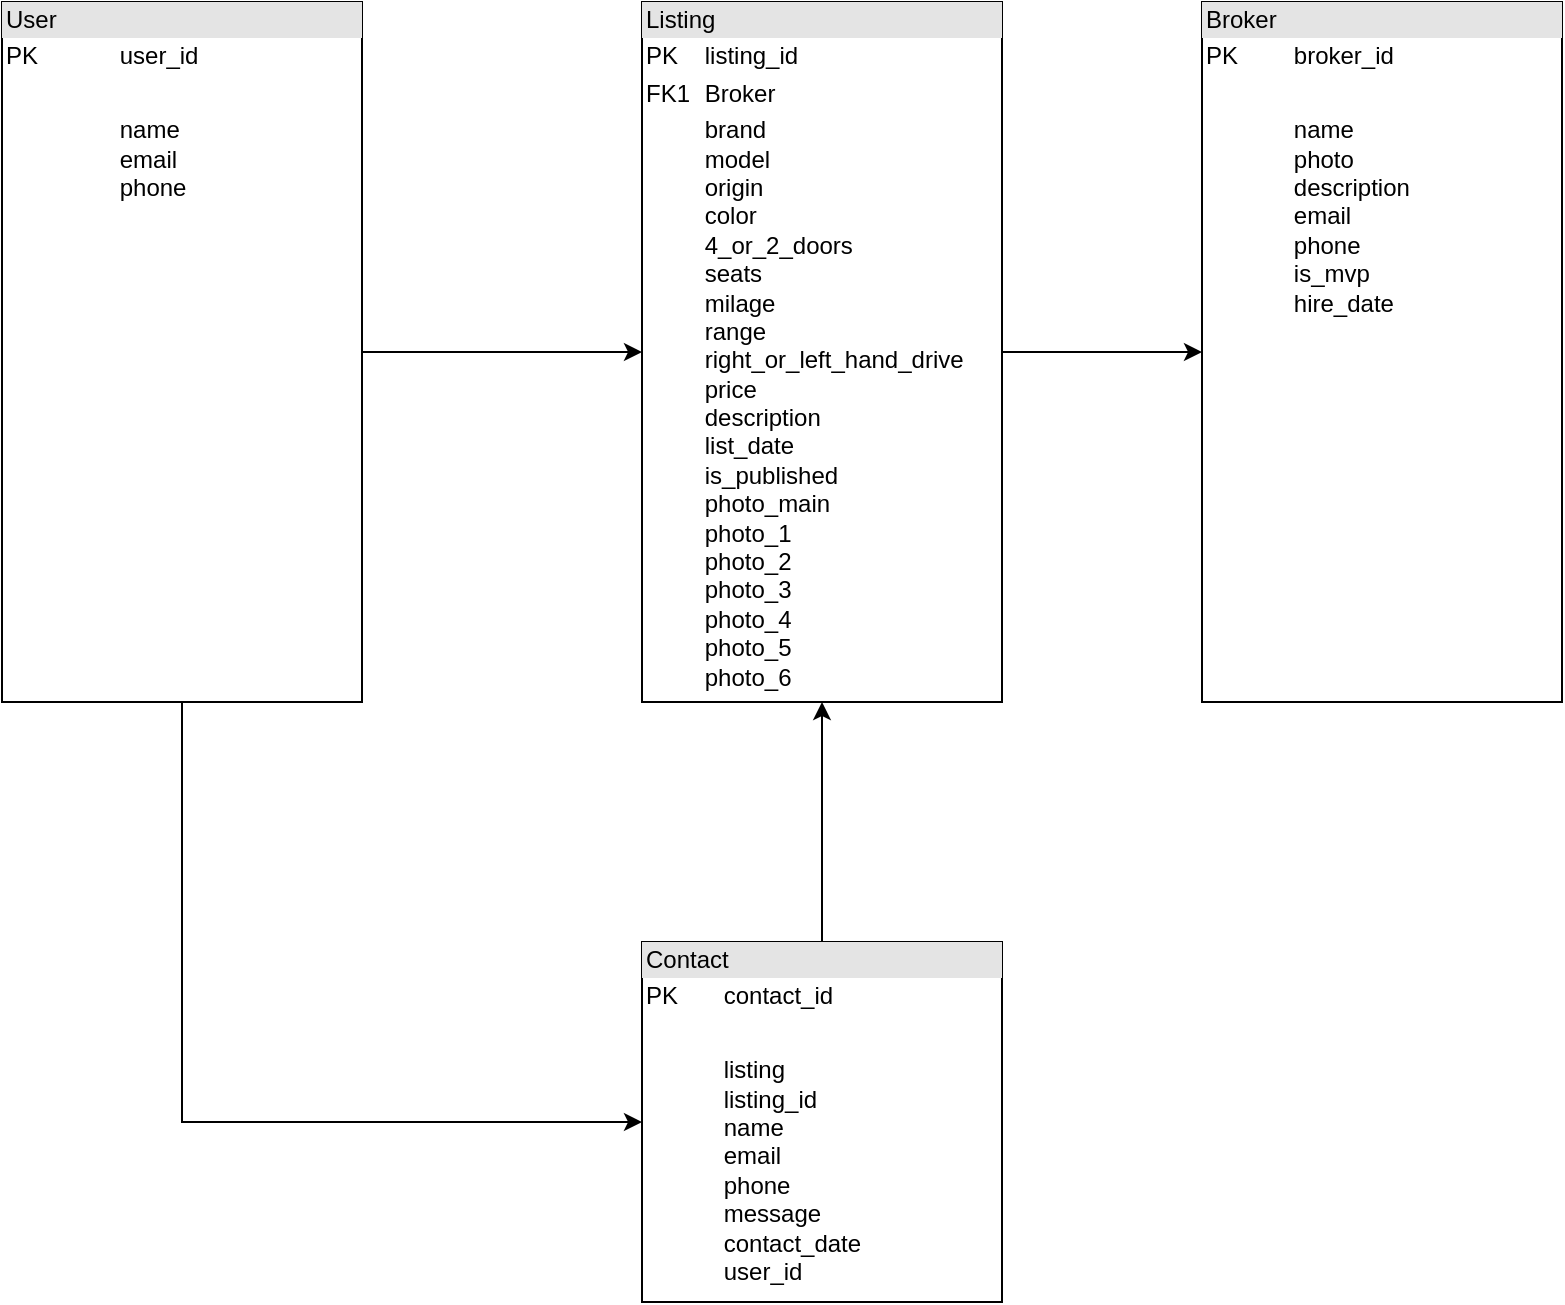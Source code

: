 <mxfile version="24.7.14">
  <diagram name="第 1 页" id="TijuqyUWaqlRHleR1lwR">
    <mxGraphModel dx="810" dy="481" grid="1" gridSize="10" guides="1" tooltips="1" connect="1" arrows="1" fold="1" page="1" pageScale="1" pageWidth="827" pageHeight="1169" math="0" shadow="0">
      <root>
        <mxCell id="0" />
        <mxCell id="1" parent="0" />
        <mxCell id="9k_7vNt-6Q3qLQg1RE82-5" style="edgeStyle=orthogonalEdgeStyle;rounded=0;orthogonalLoop=1;jettySize=auto;html=1;exitX=1;exitY=0.5;exitDx=0;exitDy=0;entryX=0;entryY=0.5;entryDx=0;entryDy=0;" parent="1" source="9k_7vNt-6Q3qLQg1RE82-1" target="9k_7vNt-6Q3qLQg1RE82-2" edge="1">
          <mxGeometry relative="1" as="geometry" />
        </mxCell>
        <mxCell id="9k_7vNt-6Q3qLQg1RE82-15" value="" style="edgeStyle=orthogonalEdgeStyle;rounded=0;orthogonalLoop=1;jettySize=auto;html=1;entryX=0;entryY=0.5;entryDx=0;entryDy=0;exitX=0.5;exitY=1;exitDx=0;exitDy=0;" parent="1" source="9k_7vNt-6Q3qLQg1RE82-1" target="9k_7vNt-6Q3qLQg1RE82-3" edge="1">
          <mxGeometry relative="1" as="geometry">
            <Array as="points">
              <mxPoint x="130" y="600" />
            </Array>
          </mxGeometry>
        </mxCell>
        <mxCell id="9k_7vNt-6Q3qLQg1RE82-1" value="&lt;div style=&quot;box-sizing:border-box;width:100%;background:#e4e4e4;padding:2px;&quot;&gt;User&lt;/div&gt;&lt;table style=&quot;width:100%;font-size:1em;&quot; cellpadding=&quot;2&quot; cellspacing=&quot;0&quot;&gt;&lt;tbody&gt;&lt;tr&gt;&lt;td&gt;PK&lt;/td&gt;&lt;td&gt;user_id&lt;br&gt;&lt;/td&gt;&lt;/tr&gt;&lt;tr&gt;&lt;td&gt;&lt;br&gt;&lt;/td&gt;&lt;td&gt;&lt;br&gt;&lt;/td&gt;&lt;/tr&gt;&lt;tr&gt;&lt;td&gt;&lt;/td&gt;&lt;td&gt;name&lt;br&gt;email&lt;br&gt;phone&lt;/td&gt;&lt;/tr&gt;&lt;/tbody&gt;&lt;/table&gt;" style="verticalAlign=top;align=left;overflow=fill;html=1;whiteSpace=wrap;" parent="1" vertex="1">
          <mxGeometry x="40" y="40" width="180" height="350" as="geometry" />
        </mxCell>
        <mxCell id="9k_7vNt-6Q3qLQg1RE82-6" style="edgeStyle=orthogonalEdgeStyle;rounded=0;orthogonalLoop=1;jettySize=auto;html=1;entryX=0;entryY=0.5;entryDx=0;entryDy=0;" parent="1" source="9k_7vNt-6Q3qLQg1RE82-2" target="9k_7vNt-6Q3qLQg1RE82-4" edge="1">
          <mxGeometry relative="1" as="geometry" />
        </mxCell>
        <mxCell id="9k_7vNt-6Q3qLQg1RE82-2" value="&lt;div style=&quot;box-sizing:border-box;width:100%;background:#e4e4e4;padding:2px;&quot;&gt;Listing&lt;/div&gt;&lt;table style=&quot;width:100%;font-size:1em;&quot; cellpadding=&quot;2&quot; cellspacing=&quot;0&quot;&gt;&lt;tbody&gt;&lt;tr&gt;&lt;td&gt;PK&lt;/td&gt;&lt;td&gt;listing_id&lt;/td&gt;&lt;/tr&gt;&lt;tr&gt;&lt;td&gt;FK1&lt;/td&gt;&lt;td&gt;Broker&lt;/td&gt;&lt;/tr&gt;&lt;tr&gt;&lt;td&gt;&lt;/td&gt;&lt;td&gt;brand&lt;br&gt;model&lt;br&gt;origin&lt;br&gt;color&lt;br&gt;4_or_2_doors&lt;br&gt;seats&lt;br&gt;milage&lt;br&gt;range&lt;br&gt;right_or_left_hand_drive&lt;br&gt;price&lt;br&gt;description&lt;br&gt;list_date&lt;br&gt;is_published&lt;br&gt;photo_main&lt;br&gt;photo_1&lt;br&gt;photo_2&lt;br&gt;photo_3&lt;br&gt;photo_4&lt;br&gt;photo_5&lt;br&gt;photo_6&lt;/td&gt;&lt;/tr&gt;&lt;/tbody&gt;&lt;/table&gt;" style="verticalAlign=top;align=left;overflow=fill;html=1;whiteSpace=wrap;" parent="1" vertex="1">
          <mxGeometry x="360" y="40" width="180" height="350" as="geometry" />
        </mxCell>
        <mxCell id="9k_7vNt-6Q3qLQg1RE82-8" style="edgeStyle=orthogonalEdgeStyle;rounded=0;orthogonalLoop=1;jettySize=auto;html=1;entryX=0.5;entryY=1;entryDx=0;entryDy=0;" parent="1" source="9k_7vNt-6Q3qLQg1RE82-3" target="9k_7vNt-6Q3qLQg1RE82-2" edge="1">
          <mxGeometry relative="1" as="geometry" />
        </mxCell>
        <mxCell id="9k_7vNt-6Q3qLQg1RE82-3" value="&lt;div style=&quot;box-sizing:border-box;width:100%;background:#e4e4e4;padding:2px;&quot;&gt;Contact&lt;/div&gt;&lt;table style=&quot;width:100%;font-size:1em;&quot; cellpadding=&quot;2&quot; cellspacing=&quot;0&quot;&gt;&lt;tbody&gt;&lt;tr&gt;&lt;td&gt;PK&lt;/td&gt;&lt;td&gt;contact_id&lt;br&gt;&lt;/td&gt;&lt;/tr&gt;&lt;tr&gt;&lt;td&gt;&lt;br&gt;&lt;/td&gt;&lt;td&gt;&lt;br&gt;&lt;/td&gt;&lt;/tr&gt;&lt;tr&gt;&lt;td&gt;&lt;/td&gt;&lt;td&gt;listing&lt;br&gt;listing_id&lt;br&gt;name&lt;br&gt;email&lt;br&gt;phone&lt;br&gt;message&lt;br&gt;contact_date&lt;br&gt;user_id&lt;/td&gt;&lt;/tr&gt;&lt;/tbody&gt;&lt;/table&gt;" style="verticalAlign=top;align=left;overflow=fill;html=1;whiteSpace=wrap;" parent="1" vertex="1">
          <mxGeometry x="360" y="510" width="180" height="180" as="geometry" />
        </mxCell>
        <mxCell id="9k_7vNt-6Q3qLQg1RE82-4" value="&lt;div style=&quot;box-sizing:border-box;width:100%;background:#e4e4e4;padding:2px;&quot;&gt;Broker&lt;/div&gt;&lt;table style=&quot;width:100%;font-size:1em;&quot; cellpadding=&quot;2&quot; cellspacing=&quot;0&quot;&gt;&lt;tbody&gt;&lt;tr&gt;&lt;td&gt;PK&lt;/td&gt;&lt;td&gt;broker_id&lt;/td&gt;&lt;/tr&gt;&lt;tr&gt;&lt;td&gt;&lt;br&gt;&lt;/td&gt;&lt;td&gt;&lt;br&gt;&lt;/td&gt;&lt;/tr&gt;&lt;tr&gt;&lt;td&gt;&lt;/td&gt;&lt;td&gt;name&lt;br&gt;photo&lt;br&gt;description&lt;br&gt;email&lt;br&gt;phone&lt;br&gt;is_mvp&lt;br&gt;hire_date&lt;/td&gt;&lt;/tr&gt;&lt;/tbody&gt;&lt;/table&gt;" style="verticalAlign=top;align=left;overflow=fill;html=1;whiteSpace=wrap;" parent="1" vertex="1">
          <mxGeometry x="640" y="40" width="180" height="350" as="geometry" />
        </mxCell>
      </root>
    </mxGraphModel>
  </diagram>
</mxfile>
